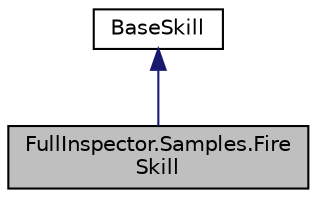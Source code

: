 digraph "FullInspector.Samples.FireSkill"
{
  edge [fontname="Helvetica",fontsize="10",labelfontname="Helvetica",labelfontsize="10"];
  node [fontname="Helvetica",fontsize="10",shape=record];
  Node1 [label="FullInspector.Samples.Fire\lSkill",height=0.2,width=0.4,color="black", fillcolor="grey75", style="filled" fontcolor="black"];
  Node2 -> Node1 [dir="back",color="midnightblue",fontsize="10",style="solid",fontname="Helvetica"];
  Node2 [label="BaseSkill",height=0.2,width=0.4,color="black", fillcolor="white", style="filled",URL="$class_full_inspector_1_1_samples_1_1_base_skill.html"];
}
